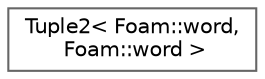 digraph "Graphical Class Hierarchy"
{
 // LATEX_PDF_SIZE
  bgcolor="transparent";
  edge [fontname=Helvetica,fontsize=10,labelfontname=Helvetica,labelfontsize=10];
  node [fontname=Helvetica,fontsize=10,shape=box,height=0.2,width=0.4];
  rankdir="LR";
  Node0 [id="Node000000",label="Tuple2\< Foam::word,\l Foam::word \>",height=0.2,width=0.4,color="grey40", fillcolor="white", style="filled",URL="$classFoam_1_1Tuple2.html",tooltip=" "];
}
